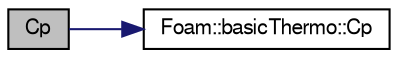 digraph "Cp"
{
  bgcolor="transparent";
  edge [fontname="FreeSans",fontsize="10",labelfontname="FreeSans",labelfontsize="10"];
  node [fontname="FreeSans",fontsize="10",shape=record];
  rankdir="LR";
  Node1 [label="Cp",height=0.2,width=0.4,color="black", fillcolor="grey75", style="filled" fontcolor="black"];
  Node1 -> Node2 [color="midnightblue",fontsize="10",style="solid",fontname="FreeSans"];
  Node2 [label="Foam::basicThermo::Cp",height=0.2,width=0.4,color="black",URL="$a00115.html#aeb42ae5d3914853483e7ef6b13e2ef75",tooltip="Heat capacity at constant pressure [J/kg/K]. "];
}
